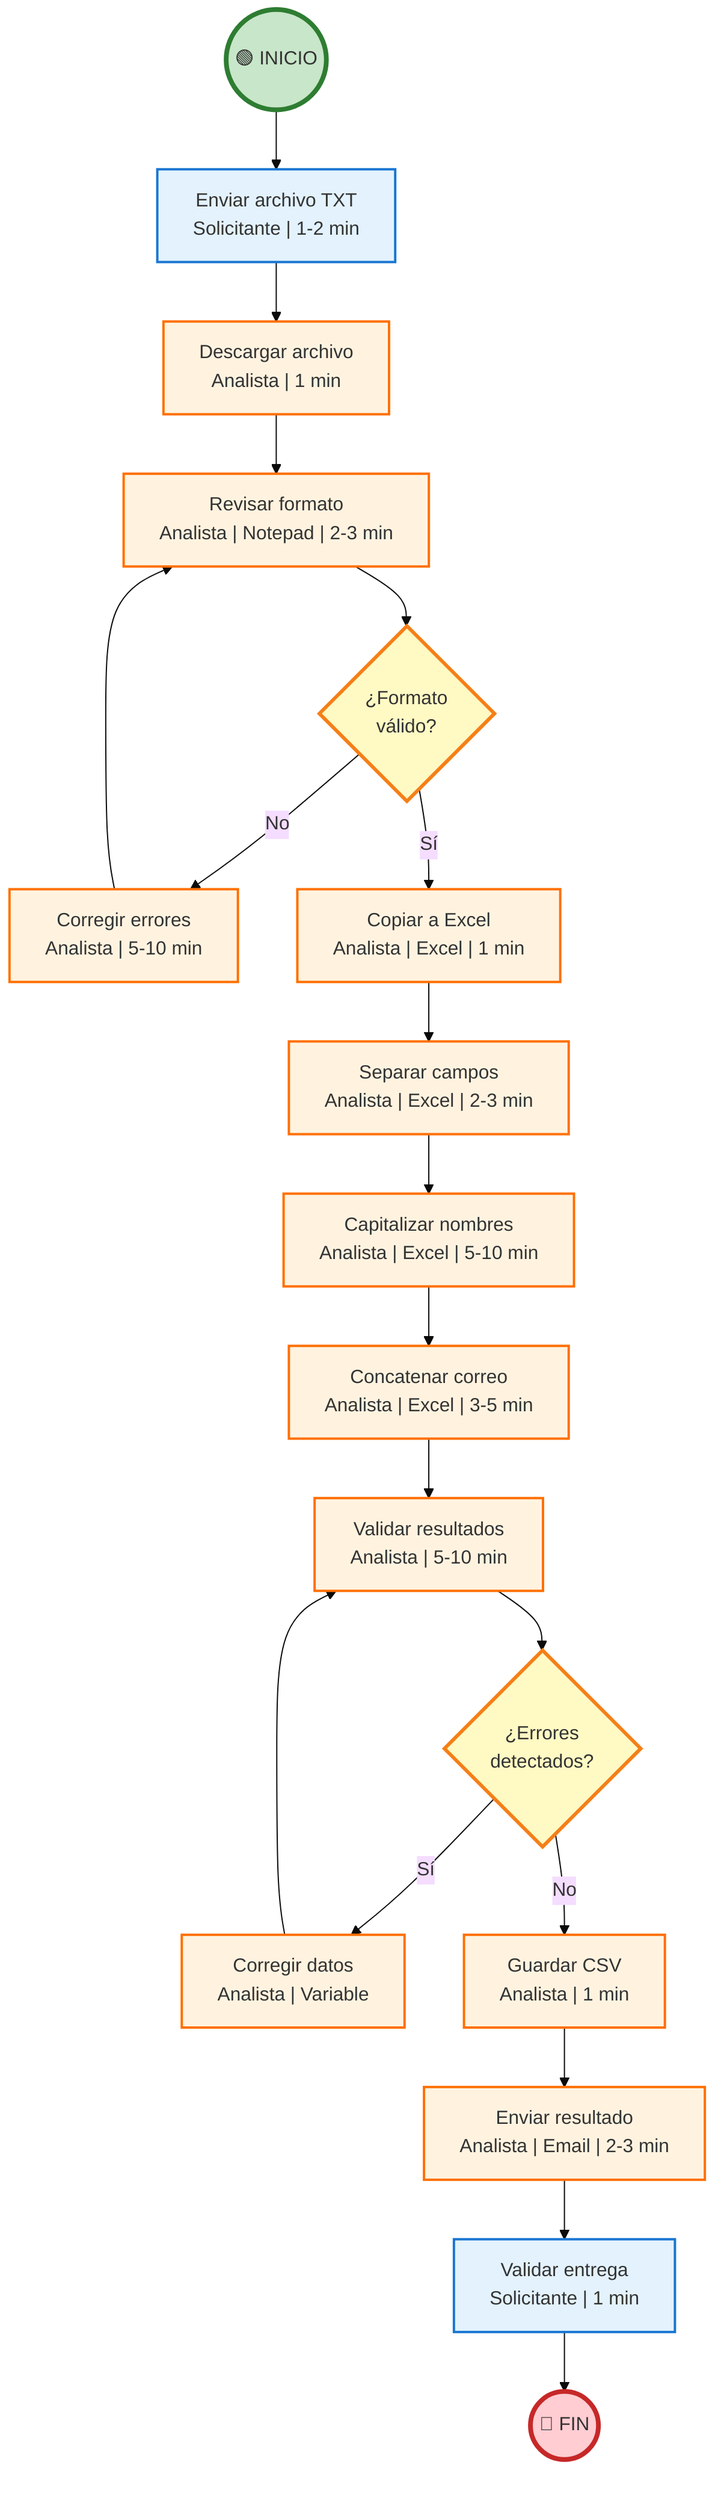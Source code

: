 %%{init: {'theme':'base'}}%%
flowchart TD
    START((🟢 INICIO))
    
    A1["Enviar archivo TXT<br/>Solicitante | 1-2 min"]
    
    B1["Descargar archivo<br/>Analista | 1 min"]
    B2["Revisar formato<br/>Analista | Notepad | 2-3 min"]
    B3{"¿Formato<br/>válido?"}
    B4["Corregir errores<br/>Analista | 5-10 min"]
    
    C1["Copiar a Excel<br/>Analista | Excel | 1 min"]
    C2["Separar campos<br/>Analista | Excel | 2-3 min"]
    C3["Capitalizar nombres<br/>Analista | Excel | 5-10 min"]
    C4["Concatenar correo<br/>Analista | Excel | 3-5 min"]
    
    D1["Validar resultados<br/>Analista | 5-10 min"]
    D2{"¿Errores<br/>detectados?"}
    D3["Corregir datos<br/>Analista | Variable"]
    
    D4["Guardar CSV<br/>Analista | 1 min"]
    E1["Enviar resultado<br/>Analista | Email | 2-3 min"]
    E2["Validar entrega<br/>Solicitante | 1 min"]
    
    END((🔴 FIN))
    
    START --> A1
    A1 --> B1
    B1 --> B2
    B2 --> B3
    B3 -->|No| B4
    B4 --> B2
    B3 -->|Sí| C1
    C1 --> C2
    C2 --> C3
    C3 --> C4
    C4 --> D1
    D1 --> D2
    D2 -->|Sí| D3
    D3 --> D1
    D2 -->|No| D4
    D4 --> E1
    E1 --> E2
    E2 --> END
    
    style START fill:#c8e6c9,stroke:#2e7d32,stroke-width:4px
    style END fill:#ffcdd2,stroke:#c62828,stroke-width:4px
    style A1 fill:#e3f2fd,stroke:#1976d2,stroke-width:2px
    style E2 fill:#e3f2fd,stroke:#1976d2,stroke-width:2px
    style B1 fill:#fff3e0,stroke:#ff6f00,stroke-width:2px
    style B2 fill:#fff3e0,stroke:#ff6f00,stroke-width:2px
    style B4 fill:#fff3e0,stroke:#ff6f00,stroke-width:2px
    style C1 fill:#fff3e0,stroke:#ff6f00,stroke-width:2px
    style C2 fill:#fff3e0,stroke:#ff6f00,stroke-width:2px
    style C3 fill:#fff3e0,stroke:#ff6f00,stroke-width:2px
    style C4 fill:#fff3e0,stroke:#ff6f00,stroke-width:2px
    style D1 fill:#fff3e0,stroke:#ff6f00,stroke-width:2px
    style D3 fill:#fff3e0,stroke:#ff6f00,stroke-width:2px
    style D4 fill:#fff3e0,stroke:#ff6f00,stroke-width:2px
    style E1 fill:#fff3e0,stroke:#ff6f00,stroke-width:2px
    style B3 fill:#fff9c4,stroke:#f57f17,stroke-width:3px
    style D2 fill:#fff9c4,stroke:#f57f17,stroke-width:3px
